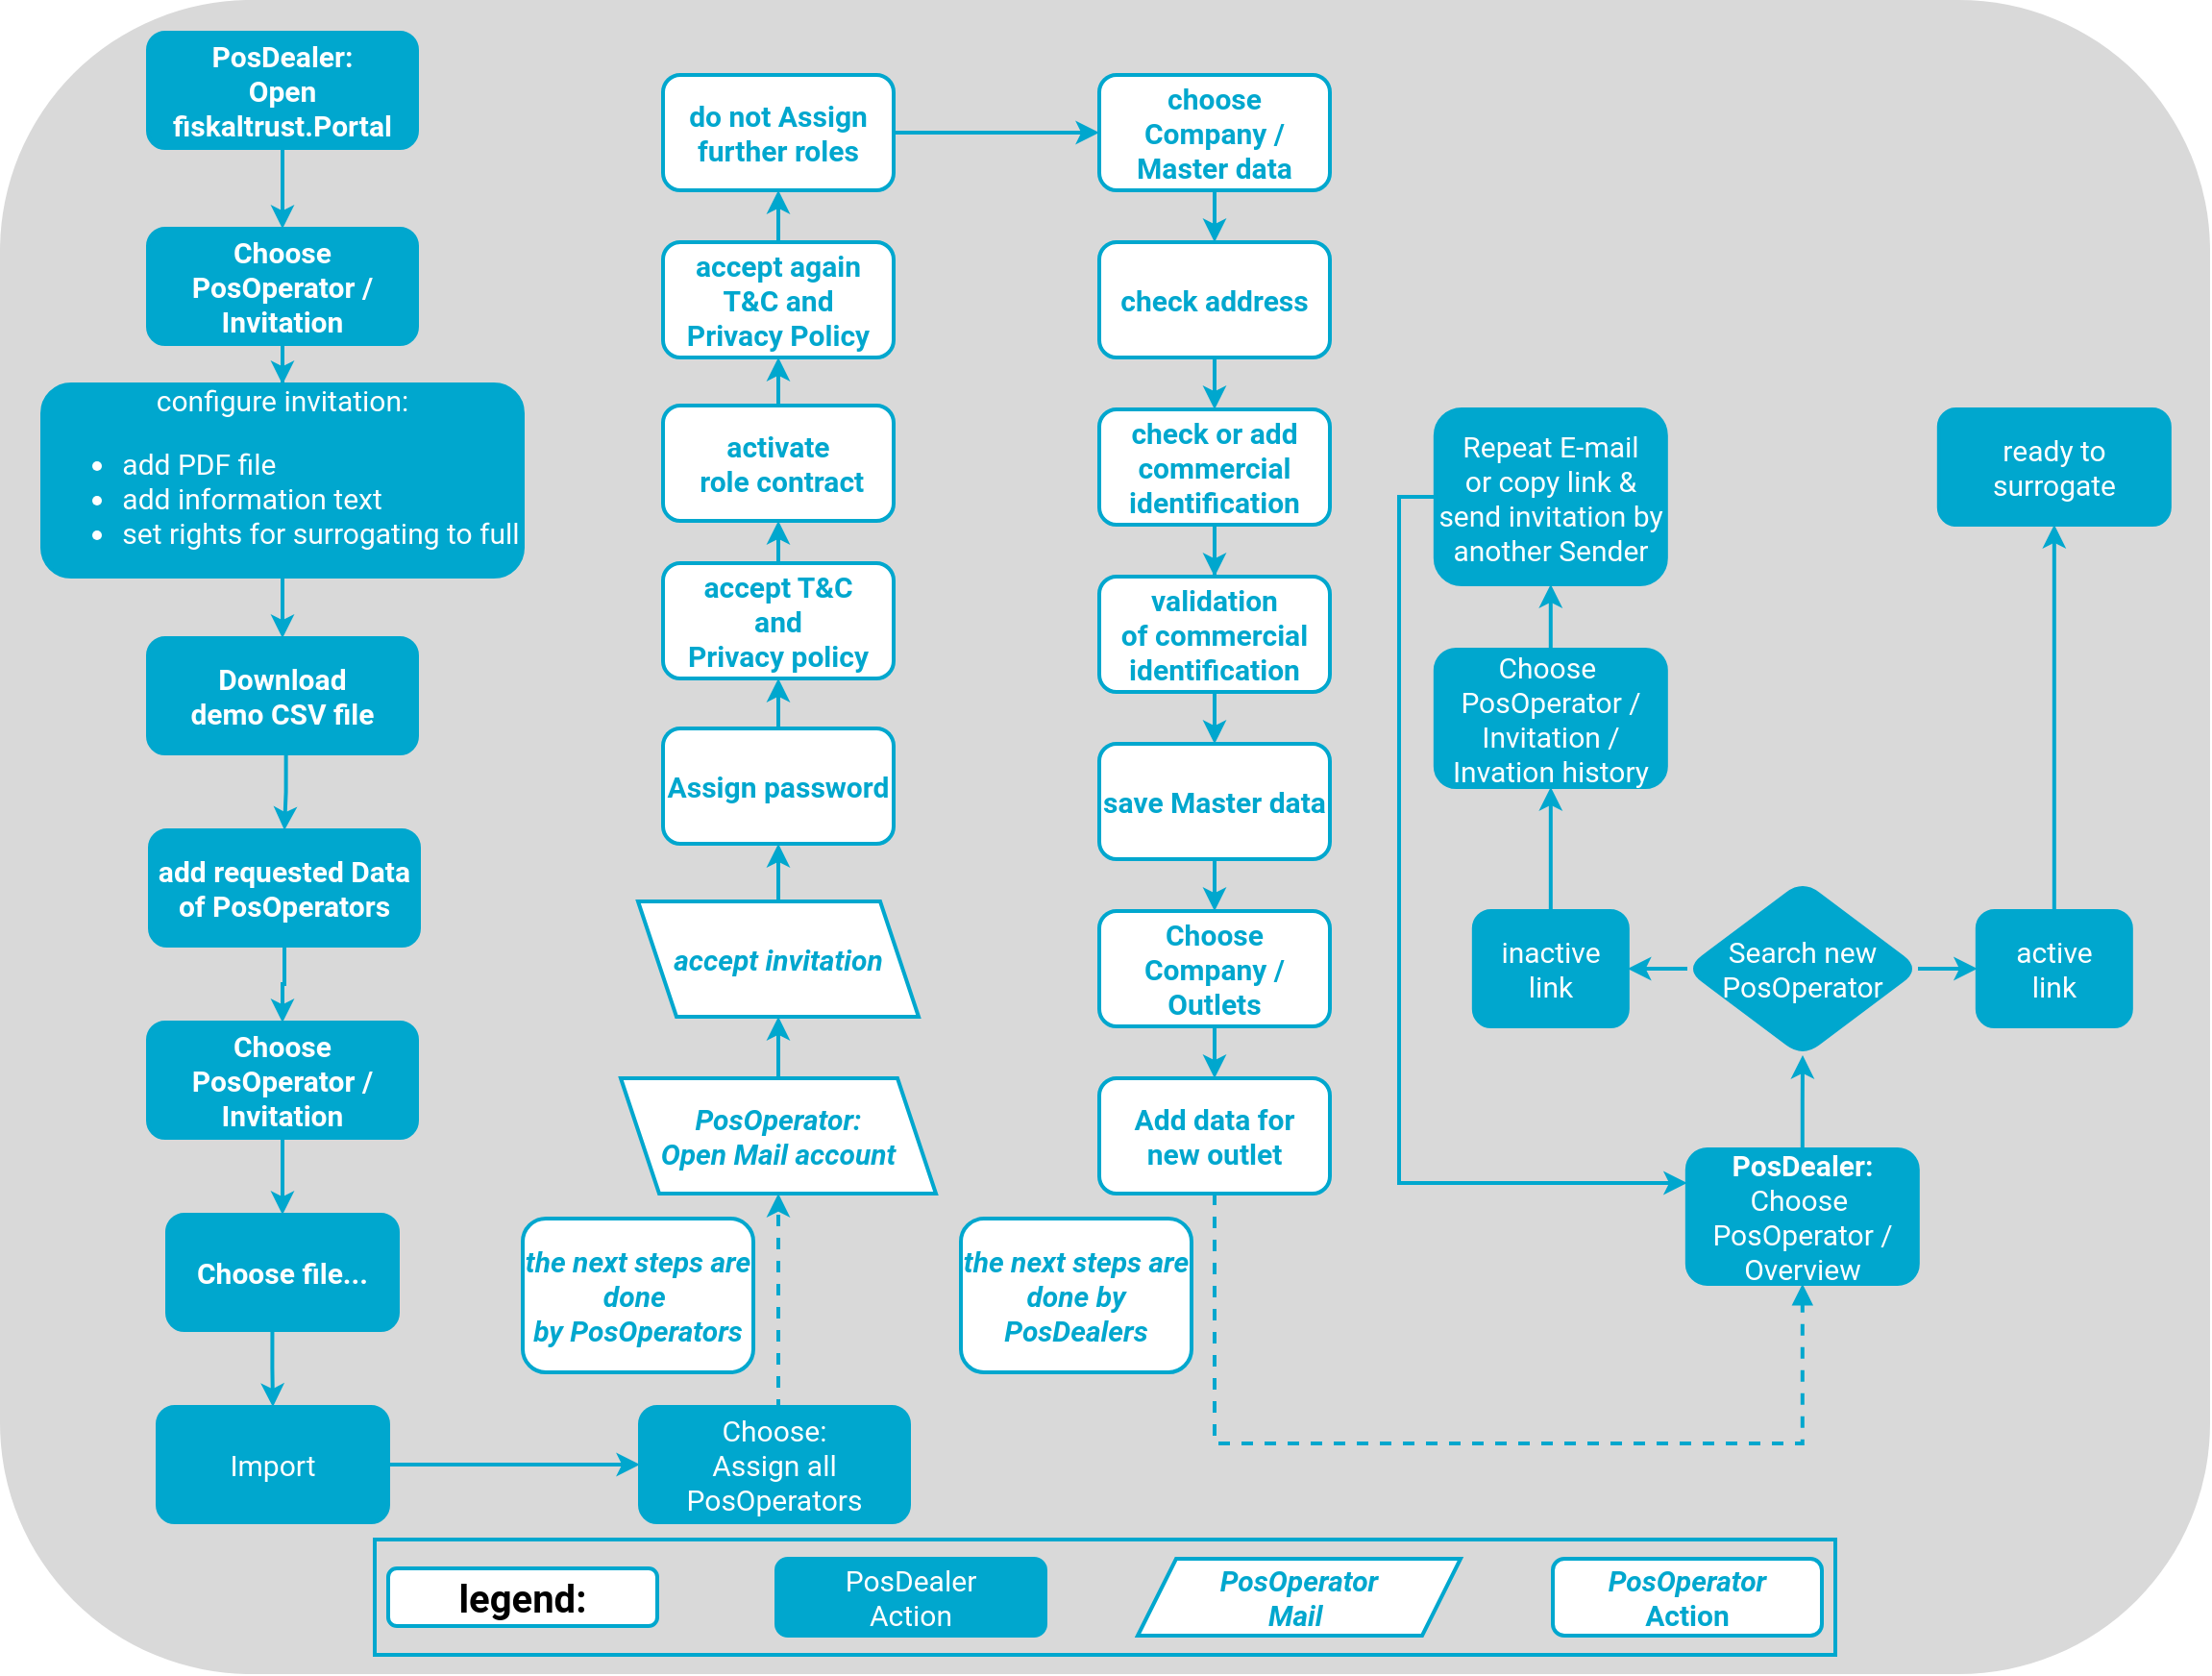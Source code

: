 <mxfile version="16.5.1" type="device"><diagram id="C5RBs43oDa-KdzZeNtuy" name="Page-1"><mxGraphModel dx="6092" dy="2385" grid="1" gridSize="10" guides="1" tooltips="1" connect="1" arrows="1" fold="1" page="1" pageScale="1" pageWidth="1169" pageHeight="827" math="0" shadow="0"><root><mxCell id="WIyWlLk6GJQsqaUBKTNV-0"/><mxCell id="WIyWlLk6GJQsqaUBKTNV-1" parent="WIyWlLk6GJQsqaUBKTNV-0"/><mxCell id="uAgd9lMxeHu8T8ckCQIQ-0" value="" style="rounded=1;whiteSpace=wrap;html=1;fillColor=#D9D9D9;strokeColor=none;" parent="WIyWlLk6GJQsqaUBKTNV-1" vertex="1"><mxGeometry x="-2350" y="-11" width="1150" height="871" as="geometry"/></mxCell><mxCell id="v3fSg9JuTYm69rFWSCnm-49" value="" style="edgeStyle=orthogonalEdgeStyle;rounded=0;orthogonalLoop=1;jettySize=auto;html=1;fontFamily=Roboto;fontSize=24;fontColor=#00A7CE;strokeColor=#00A7CE;fontStyle=1;strokeWidth=2;entryX=0.5;entryY=0;entryDx=0;entryDy=0;" parent="WIyWlLk6GJQsqaUBKTNV-1" source="v3fSg9JuTYm69rFWSCnm-47" target="uAgd9lMxeHu8T8ckCQIQ-47" edge="1"><mxGeometry relative="1" as="geometry"><mxPoint x="-2185.72" y="94.36" as="targetPoint"/></mxGeometry></mxCell><mxCell id="v3fSg9JuTYm69rFWSCnm-47" value="&lt;span style=&quot;&quot;&gt;PosDealer:&lt;/span&gt;&lt;br style=&quot;&quot;&gt;&lt;span style=&quot;&quot;&gt;Open fiskaltrust.Portal&lt;/span&gt;&lt;span style=&quot;font-size: 15px;&quot;&gt;&lt;br&gt;&lt;/span&gt;" style="whiteSpace=wrap;html=1;rounded=1;fontColor=#FFFFFF;strokeColor=#00A7CE;fillColor=#00A7CE;fontFamily=Roboto;fontSize=15;fontStyle=1;strokeWidth=2;" parent="WIyWlLk6GJQsqaUBKTNV-1" vertex="1"><mxGeometry x="-2273" y="6" width="140" height="60" as="geometry"/></mxCell><mxCell id="Mn3AqxcqX_a29lvz7Gvl-13" value="" style="edgeStyle=orthogonalEdgeStyle;rounded=0;orthogonalLoop=1;jettySize=auto;html=1;strokeColor=#00A7CE;fontStyle=1;strokeWidth=2;entryX=0.5;entryY=0;entryDx=0;entryDy=0;" parent="WIyWlLk6GJQsqaUBKTNV-1" source="v3fSg9JuTYm69rFWSCnm-54" target="v3fSg9JuTYm69rFWSCnm-65" edge="1"><mxGeometry relative="1" as="geometry"><mxPoint x="-2080.56" y="547.6" as="targetPoint"/></mxGeometry></mxCell><mxCell id="v3fSg9JuTYm69rFWSCnm-54" value="add requested Data of PosOperators" style="whiteSpace=wrap;html=1;rounded=1;fontColor=#FFFFFF;strokeColor=#00A7CE;fillColor=#00A7CE;fontFamily=Roboto;fontSize=15;fontStyle=1;strokeWidth=2;" parent="WIyWlLk6GJQsqaUBKTNV-1" vertex="1"><mxGeometry x="-2272" y="421" width="140" height="60" as="geometry"/></mxCell><mxCell id="v3fSg9JuTYm69rFWSCnm-68" value="" style="edgeStyle=orthogonalEdgeStyle;rounded=0;orthogonalLoop=1;jettySize=auto;html=1;fontFamily=Roboto;fontSize=24;fontColor=#00A7CE;strokeColor=#00A7CE;fontStyle=1;strokeWidth=2;" parent="WIyWlLk6GJQsqaUBKTNV-1" source="v3fSg9JuTYm69rFWSCnm-65" target="uAgd9lMxeHu8T8ckCQIQ-40" edge="1"><mxGeometry relative="1" as="geometry"><mxPoint x="-2136" y="663" as="targetPoint"/></mxGeometry></mxCell><mxCell id="v3fSg9JuTYm69rFWSCnm-70" value="" style="edgeStyle=orthogonalEdgeStyle;rounded=0;orthogonalLoop=1;jettySize=auto;html=1;fontFamily=Roboto;fontSize=24;fontColor=#00A7CE;strokeColor=#00A7CE;strokeWidth=2;exitX=0.456;exitY=0.983;exitDx=0;exitDy=0;exitPerimeter=0;" parent="WIyWlLk6GJQsqaUBKTNV-1" source="uAgd9lMxeHu8T8ckCQIQ-40" target="v3fSg9JuTYm69rFWSCnm-69" edge="1"><mxGeometry relative="1" as="geometry"><mxPoint x="-2196" y="693" as="sourcePoint"/></mxGeometry></mxCell><mxCell id="Mn3AqxcqX_a29lvz7Gvl-87" value="" style="edgeStyle=orthogonalEdgeStyle;rounded=0;orthogonalLoop=1;jettySize=auto;html=1;fontColor=#00A7CE;strokeColor=#00A7CE;strokeWidth=2;" parent="WIyWlLk6GJQsqaUBKTNV-1" source="v3fSg9JuTYm69rFWSCnm-69" target="v3fSg9JuTYm69rFWSCnm-89" edge="1"><mxGeometry relative="1" as="geometry"/></mxCell><mxCell id="v3fSg9JuTYm69rFWSCnm-69" value="Import" style="whiteSpace=wrap;html=1;rounded=1;fontFamily=Roboto;fontSize=15;fontColor=#FFFFFF;strokeColor=#00A7CE;fillColor=#00A7CE;strokeWidth=2;" parent="WIyWlLk6GJQsqaUBKTNV-1" vertex="1"><mxGeometry x="-2268" y="721" width="120" height="60" as="geometry"/></mxCell><mxCell id="v3fSg9JuTYm69rFWSCnm-101" value="" style="edgeStyle=orthogonalEdgeStyle;rounded=0;orthogonalLoop=1;jettySize=auto;html=1;fontFamily=Roboto;fontSize=24;fontColor=#00A7CE;strokeColor=#00A7CE;strokeWidth=2;" parent="WIyWlLk6GJQsqaUBKTNV-1" source="v3fSg9JuTYm69rFWSCnm-98" target="v3fSg9JuTYm69rFWSCnm-100" edge="1"><mxGeometry relative="1" as="geometry"/></mxCell><mxCell id="v3fSg9JuTYm69rFWSCnm-98" value="accept invitation" style="shape=parallelogram;perimeter=parallelogramPerimeter;whiteSpace=wrap;html=1;fixedSize=1;labelBackgroundColor=#;fontFamily=Roboto;fontSize=15;fontColor=#00A7CE;strokeColor=#00A7CE;fillColor=default;fontStyle=3;flipV=1;strokeWidth=2;" parent="WIyWlLk6GJQsqaUBKTNV-1" vertex="1"><mxGeometry x="-2018" y="458" width="146" height="60" as="geometry"/></mxCell><mxCell id="v3fSg9JuTYm69rFWSCnm-103" value="" style="edgeStyle=orthogonalEdgeStyle;rounded=0;orthogonalLoop=1;jettySize=auto;html=1;fontFamily=Roboto;fontSize=24;fontColor=#00A7CE;strokeColor=#00A7CE;strokeWidth=2;" parent="WIyWlLk6GJQsqaUBKTNV-1" source="v3fSg9JuTYm69rFWSCnm-100" target="v3fSg9JuTYm69rFWSCnm-102" edge="1"><mxGeometry relative="1" as="geometry"/></mxCell><mxCell id="v3fSg9JuTYm69rFWSCnm-100" value="Assign password" style="whiteSpace=wrap;html=1;rounded=1;fontFamily=Roboto;fontSize=15;fontColor=#00A7CE;fontStyle=1;strokeColor=#00A7CE;flipV=1;strokeWidth=2;" parent="WIyWlLk6GJQsqaUBKTNV-1" vertex="1"><mxGeometry x="-2005" y="368" width="120" height="60" as="geometry"/></mxCell><mxCell id="z2bu3mqi8o8vtRumku9h-1" value="" style="edgeStyle=orthogonalEdgeStyle;rounded=0;orthogonalLoop=1;jettySize=auto;html=1;strokeColor=#00A7CE;strokeWidth=2;" parent="WIyWlLk6GJQsqaUBKTNV-1" source="v3fSg9JuTYm69rFWSCnm-102" target="z2bu3mqi8o8vtRumku9h-0" edge="1"><mxGeometry relative="1" as="geometry"/></mxCell><mxCell id="v3fSg9JuTYm69rFWSCnm-102" value="accept T&amp;amp;C&lt;br&gt;and &lt;br&gt;Privacy policy" style="whiteSpace=wrap;html=1;rounded=1;fontFamily=Roboto;fontSize=15;fontColor=#00A7CE;fontStyle=1;strokeColor=#00A7CE;flipV=1;strokeWidth=2;" parent="WIyWlLk6GJQsqaUBKTNV-1" vertex="1"><mxGeometry x="-2005" y="282" width="120" height="60" as="geometry"/></mxCell><mxCell id="puUZkzGOgNQU4tXlGvYH-34" value="" style="edgeStyle=orthogonalEdgeStyle;rounded=0;orthogonalLoop=1;jettySize=auto;html=1;strokeColor=#00A7CE;strokeWidth=2;" parent="WIyWlLk6GJQsqaUBKTNV-1" source="v3fSg9JuTYm69rFWSCnm-104" target="puUZkzGOgNQU4tXlGvYH-23" edge="1"><mxGeometry relative="1" as="geometry"/></mxCell><mxCell id="v3fSg9JuTYm69rFWSCnm-104" value="choose &lt;br&gt;Company / Master data" style="whiteSpace=wrap;html=1;rounded=1;fontFamily=Roboto;fontSize=15;fontColor=#00A7CE;fontStyle=1;strokeColor=#00A7CE;flipV=1;strokeWidth=2;" parent="WIyWlLk6GJQsqaUBKTNV-1" vertex="1"><mxGeometry x="-1778" y="28" width="120" height="60" as="geometry"/></mxCell><mxCell id="Mn3AqxcqX_a29lvz7Gvl-58" value="" style="edgeStyle=orthogonalEdgeStyle;rounded=0;orthogonalLoop=1;jettySize=auto;html=1;fontColor=#00A7CE;strokeColor=#00A7CE;strokeWidth=2;" parent="WIyWlLk6GJQsqaUBKTNV-1" source="v3fSg9JuTYm69rFWSCnm-108" target="Mn3AqxcqX_a29lvz7Gvl-57" edge="1"><mxGeometry relative="1" as="geometry"/></mxCell><mxCell id="v3fSg9JuTYm69rFWSCnm-108" value="check or add commercial identification" style="whiteSpace=wrap;html=1;rounded=1;fontFamily=Roboto;fontSize=15;fontColor=#00A7CE;fontStyle=1;strokeColor=#00A7CE;strokeWidth=2;flipV=1;" parent="WIyWlLk6GJQsqaUBKTNV-1" vertex="1"><mxGeometry x="-1778" y="202" width="120" height="60" as="geometry"/></mxCell><mxCell id="v3fSg9JuTYm69rFWSCnm-120" value="" style="edgeStyle=orthogonalEdgeStyle;rounded=0;orthogonalLoop=1;jettySize=auto;html=1;fontFamily=Roboto;fontSize=15;fontColor=#00A7CE;strokeColor=#00A7CE;strokeWidth=2;dashed=1;exitX=0.5;exitY=0;exitDx=0;exitDy=0;entryX=0.5;entryY=1;entryDx=0;entryDy=0;" parent="WIyWlLk6GJQsqaUBKTNV-1" source="v3fSg9JuTYm69rFWSCnm-89" target="puUZkzGOgNQU4tXlGvYH-32" edge="1"><mxGeometry relative="1" as="geometry"><mxPoint x="-1690" y="901" as="targetPoint"/><Array as="points"><mxPoint x="-1945" y="721"/></Array></mxGeometry></mxCell><mxCell id="z2bu3mqi8o8vtRumku9h-3" value="" style="edgeStyle=orthogonalEdgeStyle;rounded=0;orthogonalLoop=1;jettySize=auto;html=1;fontColor=#00A7CE;strokeColor=#00A7CE;strokeWidth=2;" parent="WIyWlLk6GJQsqaUBKTNV-1" source="z2bu3mqi8o8vtRumku9h-0" target="z2bu3mqi8o8vtRumku9h-2" edge="1"><mxGeometry relative="1" as="geometry"/></mxCell><mxCell id="z2bu3mqi8o8vtRumku9h-0" value="&lt;span&gt;activate&lt;br&gt;&amp;nbsp;role contract&lt;/span&gt;" style="whiteSpace=wrap;html=1;rounded=1;fontFamily=Roboto;fontSize=15;fontColor=#00A7CE;fontStyle=1;strokeColor=#00A7CE;flipV=1;strokeWidth=2;" parent="WIyWlLk6GJQsqaUBKTNV-1" vertex="1"><mxGeometry x="-2005" y="200" width="120" height="60" as="geometry"/></mxCell><mxCell id="z2bu3mqi8o8vtRumku9h-6" value="" style="edgeStyle=orthogonalEdgeStyle;rounded=0;orthogonalLoop=1;jettySize=auto;html=1;fontColor=#00A7CE;strokeColor=#00A7CE;strokeWidth=2;" parent="WIyWlLk6GJQsqaUBKTNV-1" source="z2bu3mqi8o8vtRumku9h-2" target="z2bu3mqi8o8vtRumku9h-5" edge="1"><mxGeometry relative="1" as="geometry"/></mxCell><mxCell id="z2bu3mqi8o8vtRumku9h-2" value="&lt;span&gt;accept again&lt;br&gt;T&amp;amp;C&amp;nbsp;&lt;/span&gt;&lt;span&gt;and &lt;br&gt;Privacy Policy&lt;/span&gt;" style="whiteSpace=wrap;html=1;rounded=1;fontFamily=Roboto;fontSize=15;fontColor=#00A7CE;fontStyle=1;strokeColor=#00A7CE;flipV=1;strokeWidth=2;" parent="WIyWlLk6GJQsqaUBKTNV-1" vertex="1"><mxGeometry x="-2005" y="115" width="120" height="60" as="geometry"/></mxCell><mxCell id="puUZkzGOgNQU4tXlGvYH-30" value="" style="edgeStyle=orthogonalEdgeStyle;rounded=0;orthogonalLoop=1;jettySize=auto;html=1;strokeColor=#00A7CE;strokeWidth=2;" parent="WIyWlLk6GJQsqaUBKTNV-1" source="z2bu3mqi8o8vtRumku9h-5" target="v3fSg9JuTYm69rFWSCnm-104" edge="1"><mxGeometry relative="1" as="geometry"/></mxCell><mxCell id="z2bu3mqi8o8vtRumku9h-5" value="&lt;h4&gt;do not&amp;nbsp;Assign further roles&lt;/h4&gt;" style="whiteSpace=wrap;html=1;rounded=1;fontFamily=Roboto;fontSize=15;fontColor=#00A7CE;fontStyle=1;strokeColor=#00A7CE;flipV=1;strokeWidth=2;" parent="WIyWlLk6GJQsqaUBKTNV-1" vertex="1"><mxGeometry x="-2005" y="28" width="120" height="60" as="geometry"/></mxCell><mxCell id="puUZkzGOgNQU4tXlGvYH-8" value="" style="edgeStyle=orthogonalEdgeStyle;rounded=0;orthogonalLoop=1;jettySize=auto;html=1;strokeColor=#00A7CE;strokeWidth=2;" parent="WIyWlLk6GJQsqaUBKTNV-1" source="Mn3AqxcqX_a29lvz7Gvl-14" target="puUZkzGOgNQU4tXlGvYH-7" edge="1"><mxGeometry relative="1" as="geometry"/></mxCell><mxCell id="Mn3AqxcqX_a29lvz7Gvl-14" value="save Master data" style="whiteSpace=wrap;html=1;rounded=1;fontFamily=Roboto;fontSize=15;fontColor=#00A7CE;fontStyle=1;strokeColor=#00A7CE;strokeWidth=2;" parent="WIyWlLk6GJQsqaUBKTNV-1" vertex="1"><mxGeometry x="-1778" y="376" width="120" height="60" as="geometry"/></mxCell><mxCell id="Mn3AqxcqX_a29lvz7Gvl-69" value="" style="edgeStyle=orthogonalEdgeStyle;rounded=0;orthogonalLoop=1;jettySize=auto;html=1;fontColor=#00A7CE;strokeColor=#00A7CE;strokeWidth=2;entryX=0.5;entryY=0;entryDx=0;entryDy=0;" parent="WIyWlLk6GJQsqaUBKTNV-1" source="Mn3AqxcqX_a29lvz7Gvl-57" target="Mn3AqxcqX_a29lvz7Gvl-14" edge="1"><mxGeometry relative="1" as="geometry"><mxPoint x="-1708" y="500" as="targetPoint"/></mxGeometry></mxCell><mxCell id="Mn3AqxcqX_a29lvz7Gvl-57" value="validation&lt;br&gt;of commercial identification" style="whiteSpace=wrap;html=1;rounded=1;fontFamily=Roboto;fontSize=15;fontColor=#00A7CE;fontStyle=1;strokeColor=#00A7CE;strokeWidth=2;" parent="WIyWlLk6GJQsqaUBKTNV-1" vertex="1"><mxGeometry x="-1778" y="289" width="120" height="60" as="geometry"/></mxCell><mxCell id="Mn3AqxcqX_a29lvz7Gvl-68" value="" style="edgeStyle=orthogonalEdgeStyle;rounded=0;orthogonalLoop=1;jettySize=auto;html=1;fontFamily=Roboto;fontSize=24;fontColor=#00A7CE;strokeColor=#00A7CE;endArrow=none;strokeWidth=2;" parent="WIyWlLk6GJQsqaUBKTNV-1" source="v3fSg9JuTYm69rFWSCnm-108" target="Mn3AqxcqX_a29lvz7Gvl-57" edge="1"><mxGeometry relative="1" as="geometry"><mxPoint x="-1444" y="352" as="sourcePoint"/><mxPoint x="-1444" y="481.0" as="targetPoint"/></mxGeometry></mxCell><mxCell id="v3fSg9JuTYm69rFWSCnm-89" value="Choose:&lt;br&gt;Assign all PosOperators" style="whiteSpace=wrap;html=1;rounded=1;fontFamily=Roboto;fontSize=15;fontColor=#FFFFFF;strokeColor=#00A7CE;fillColor=#00A7CE;flipV=1;strokeWidth=2;" parent="WIyWlLk6GJQsqaUBKTNV-1" vertex="1"><mxGeometry x="-2017" y="721" width="140" height="60" as="geometry"/></mxCell><mxCell id="puUZkzGOgNQU4tXlGvYH-10" value="" style="edgeStyle=orthogonalEdgeStyle;rounded=0;orthogonalLoop=1;jettySize=auto;html=1;strokeColor=#00A7CE;strokeWidth=2;" parent="WIyWlLk6GJQsqaUBKTNV-1" source="puUZkzGOgNQU4tXlGvYH-7" target="puUZkzGOgNQU4tXlGvYH-9" edge="1"><mxGeometry relative="1" as="geometry"/></mxCell><mxCell id="puUZkzGOgNQU4tXlGvYH-7" value="Choose Company / Outlets" style="whiteSpace=wrap;html=1;rounded=1;fontFamily=Roboto;fontSize=15;fontColor=#00A7CE;fontStyle=1;strokeColor=#00A7CE;strokeWidth=2;" parent="WIyWlLk6GJQsqaUBKTNV-1" vertex="1"><mxGeometry x="-1778" y="463" width="120" height="60" as="geometry"/></mxCell><mxCell id="puUZkzGOgNQU4tXlGvYH-9" value="Add data for&lt;br&gt;new outlet" style="whiteSpace=wrap;html=1;rounded=1;fontFamily=Roboto;fontSize=15;fontColor=#00A7CE;fontStyle=1;strokeColor=#00A7CE;strokeWidth=2;" parent="WIyWlLk6GJQsqaUBKTNV-1" vertex="1"><mxGeometry x="-1778" y="550" width="120" height="60" as="geometry"/></mxCell><mxCell id="puUZkzGOgNQU4tXlGvYH-37" value="" style="edgeStyle=orthogonalEdgeStyle;rounded=0;orthogonalLoop=1;jettySize=auto;html=1;strokeColor=#00A7CE;strokeWidth=2;" parent="WIyWlLk6GJQsqaUBKTNV-1" source="puUZkzGOgNQU4tXlGvYH-23" target="v3fSg9JuTYm69rFWSCnm-108" edge="1"><mxGeometry relative="1" as="geometry"/></mxCell><mxCell id="puUZkzGOgNQU4tXlGvYH-23" value="check address" style="whiteSpace=wrap;html=1;rounded=1;fontFamily=Roboto;fontSize=15;fontColor=#00A7CE;fontStyle=1;strokeColor=#00A7CE;strokeWidth=2;flipV=1;" parent="WIyWlLk6GJQsqaUBKTNV-1" vertex="1"><mxGeometry x="-1778" y="115" width="120" height="60" as="geometry"/></mxCell><mxCell id="puUZkzGOgNQU4tXlGvYH-36" value="" style="edgeStyle=orthogonalEdgeStyle;rounded=0;orthogonalLoop=1;jettySize=auto;html=1;strokeColor=#00A7CE;strokeWidth=2;exitX=0.5;exitY=0;exitDx=0;exitDy=0;" parent="WIyWlLk6GJQsqaUBKTNV-1" source="puUZkzGOgNQU4tXlGvYH-32" target="v3fSg9JuTYm69rFWSCnm-98" edge="1"><mxGeometry relative="1" as="geometry"><mxPoint x="-1957" y="545" as="sourcePoint"/></mxGeometry></mxCell><mxCell id="puUZkzGOgNQU4tXlGvYH-32" value="PosOperator:&lt;br&gt;Open Mail account" style="shape=parallelogram;perimeter=parallelogramPerimeter;whiteSpace=wrap;html=1;fixedSize=1;labelBackgroundColor=#;fontFamily=Roboto;fontSize=15;fontColor=#00A7CE;strokeColor=#00A7CE;fillColor=default;fontStyle=3;flipV=1;strokeWidth=2;" parent="WIyWlLk6GJQsqaUBKTNV-1" vertex="1"><mxGeometry x="-2027" y="550" width="164" height="60" as="geometry"/></mxCell><mxCell id="uAgd9lMxeHu8T8ckCQIQ-1" value="" style="group" parent="WIyWlLk6GJQsqaUBKTNV-1" vertex="1" connectable="0"><mxGeometry x="-2155" y="790" width="760" height="60" as="geometry"/></mxCell><mxCell id="uAgd9lMxeHu8T8ckCQIQ-2" value="" style="rounded=0;whiteSpace=wrap;html=1;fillColor=none;strokeWidth=2;strokeColor=#00A7CE;" parent="uAgd9lMxeHu8T8ckCQIQ-1" vertex="1"><mxGeometry width="760" height="60" as="geometry"/></mxCell><mxCell id="uAgd9lMxeHu8T8ckCQIQ-3" value="&lt;span style=&quot;font-size: 15px&quot;&gt;PosDealer&lt;br&gt;Action&lt;/span&gt;" style="whiteSpace=wrap;html=1;rounded=1;fontFamily=Roboto;fontSize=15;fontColor=#FFFFFF;strokeColor=#00A7CE;fillColor=#00A7CE;strokeWidth=2;" parent="uAgd9lMxeHu8T8ckCQIQ-1" vertex="1"><mxGeometry x="209" y="10" width="140" height="40" as="geometry"/></mxCell><mxCell id="uAgd9lMxeHu8T8ckCQIQ-4" value="&lt;i&gt;PosOperator&lt;br&gt;&lt;/i&gt;Action" style="whiteSpace=wrap;html=1;rounded=1;fontFamily=Roboto;fontStyle=1;fontSize=15;fontColor=#00A7CE;strokeColor=#00A7CE;strokeWidth=2;" parent="uAgd9lMxeHu8T8ckCQIQ-1" vertex="1"><mxGeometry x="613" y="10" width="140" height="40" as="geometry"/></mxCell><mxCell id="uAgd9lMxeHu8T8ckCQIQ-5" value="&lt;font style=&quot;font-size: 20px&quot;&gt;legend:&lt;/font&gt;" style="whiteSpace=wrap;html=1;rounded=1;fontFamily=Roboto;fontStyle=1;fontSize=15;strokeWidth=2;strokeColor=#00A7CE;" parent="uAgd9lMxeHu8T8ckCQIQ-1" vertex="1"><mxGeometry x="7" y="15" width="140" height="30" as="geometry"/></mxCell><mxCell id="uAgd9lMxeHu8T8ckCQIQ-6" value="PosOperator&lt;br&gt;Mail&amp;nbsp;" style="shape=parallelogram;perimeter=parallelogramPerimeter;whiteSpace=wrap;html=1;fixedSize=1;labelBackgroundColor=#;fontFamily=Roboto;fontSize=15;fontColor=#00A7CE;strokeColor=#00A7CE;fillColor=default;fontStyle=3;strokeWidth=2;" parent="uAgd9lMxeHu8T8ckCQIQ-1" vertex="1"><mxGeometry x="397" y="10" width="168" height="40" as="geometry"/></mxCell><mxCell id="uAgd9lMxeHu8T8ckCQIQ-7" value="&lt;div&gt;&lt;i&gt;the next steps are done&amp;nbsp;&lt;/i&gt;&lt;/div&gt;&lt;div&gt;&lt;i&gt;by PosOperators&lt;/i&gt;&lt;/div&gt;" style="whiteSpace=wrap;html=1;rounded=1;fontFamily=Roboto;fontStyle=1;fontSize=15;fontColor=#00A7CE;strokeColor=#00A7CE;strokeWidth=2;" parent="WIyWlLk6GJQsqaUBKTNV-1" vertex="1"><mxGeometry x="-2078" y="623" width="120" height="80" as="geometry"/></mxCell><mxCell id="v3fSg9JuTYm69rFWSCnm-65" value="Choose&lt;br&gt;PosOperator / Invitation" style="whiteSpace=wrap;html=1;rounded=1;fontFamily=Roboto;fontSize=15;fontColor=#FFFFFF;strokeColor=#00A7CE;fillColor=#00A7CE;fontStyle=1;strokeWidth=2;" parent="WIyWlLk6GJQsqaUBKTNV-1" vertex="1"><mxGeometry x="-2273" y="521" width="140" height="60" as="geometry"/></mxCell><mxCell id="uAgd9lMxeHu8T8ckCQIQ-24" value="" style="edgeStyle=orthogonalEdgeStyle;rounded=0;orthogonalLoop=1;jettySize=auto;html=1;fontColor=#00A7CE;strokeColor=#00A7CE;strokeWidth=2;entryX=0.5;entryY=1;entryDx=0;entryDy=0;exitX=0.5;exitY=0;exitDx=0;exitDy=0;" parent="WIyWlLk6GJQsqaUBKTNV-1" source="uAgd9lMxeHu8T8ckCQIQ-31" target="uAgd9lMxeHu8T8ckCQIQ-30" edge="1"><mxGeometry relative="1" as="geometry"><mxPoint x="-1544.45" y="278.034" as="targetPoint"/><mxPoint x="-1544.09" y="336" as="sourcePoint"/><Array as="points"/></mxGeometry></mxCell><mxCell id="uAgd9lMxeHu8T8ckCQIQ-25" style="edgeStyle=orthogonalEdgeStyle;rounded=0;orthogonalLoop=1;jettySize=auto;html=1;entryX=0;entryY=0.25;entryDx=0;entryDy=0;strokeColor=#00A7CE;strokeWidth=2;exitX=0;exitY=0.5;exitDx=0;exitDy=0;" parent="WIyWlLk6GJQsqaUBKTNV-1" source="uAgd9lMxeHu8T8ckCQIQ-27" target="uAgd9lMxeHu8T8ckCQIQ-33" edge="1"><mxGeometry relative="1" as="geometry"><mxPoint x="-1583.09" y="122.5" as="sourcePoint"/><mxPoint x="-1410.09" y="604.5" as="targetPoint"/><Array as="points"><mxPoint x="-1622" y="247"/><mxPoint x="-1622" y="605"/></Array></mxGeometry></mxCell><mxCell id="uAgd9lMxeHu8T8ckCQIQ-26" value="" style="edgeStyle=orthogonalEdgeStyle;rounded=0;orthogonalLoop=1;jettySize=auto;html=1;strokeColor=#00A7CE;fontColor=#00A7CE;strokeWidth=2;entryX=0.5;entryY=1;entryDx=0;entryDy=0;exitX=0.5;exitY=0;exitDx=0;exitDy=0;" parent="WIyWlLk6GJQsqaUBKTNV-1" source="uAgd9lMxeHu8T8ckCQIQ-29" target="uAgd9lMxeHu8T8ckCQIQ-28" edge="1"><mxGeometry relative="1" as="geometry"><mxPoint x="-1282.09" y="336" as="sourcePoint"/><mxPoint x="-1272" y="140" as="targetPoint"/><Array as="points"/></mxGeometry></mxCell><mxCell id="uAgd9lMxeHu8T8ckCQIQ-27" value="Repeat E-mail&lt;br&gt;or copy link &amp;amp; send invitation by another Sender" style="whiteSpace=wrap;html=1;rounded=1;fontFamily=Roboto;fontSize=15;fontColor=#FFFFFF;strokeColor=#00A7CE;fillColor=#00A7CE;strokeWidth=2;" parent="WIyWlLk6GJQsqaUBKTNV-1" vertex="1"><mxGeometry x="-1603.09" y="202" width="120" height="91" as="geometry"/></mxCell><mxCell id="uAgd9lMxeHu8T8ckCQIQ-28" value="ready to surrogate" style="whiteSpace=wrap;html=1;fontSize=15;fontFamily=Roboto;fillColor=#00A7CE;strokeColor=#00A7CE;fontColor=#FFFFFF;rounded=1;strokeWidth=2;" parent="WIyWlLk6GJQsqaUBKTNV-1" vertex="1"><mxGeometry x="-1341.09" y="202" width="120" height="60" as="geometry"/></mxCell><mxCell id="uAgd9lMxeHu8T8ckCQIQ-29" value="active&lt;br&gt;link" style="whiteSpace=wrap;html=1;rounded=1;fontFamily=Roboto;fontSize=15;fontColor=#FFFFFF;strokeColor=#00A7CE;fillColor=#00A7CE;strokeWidth=2;" parent="WIyWlLk6GJQsqaUBKTNV-1" vertex="1"><mxGeometry x="-1321.09" y="463" width="80" height="60" as="geometry"/></mxCell><mxCell id="uAgd9lMxeHu8T8ckCQIQ-60" value="" style="edgeStyle=orthogonalEdgeStyle;shape=connector;rounded=0;orthogonalLoop=1;jettySize=auto;html=1;labelBackgroundColor=default;fontFamily=Helvetica;fontSize=11;fontColor=#00A7CE;endArrow=classic;strokeColor=#00A7CE;strokeWidth=2;" parent="WIyWlLk6GJQsqaUBKTNV-1" source="uAgd9lMxeHu8T8ckCQIQ-30" target="uAgd9lMxeHu8T8ckCQIQ-27" edge="1"><mxGeometry relative="1" as="geometry"/></mxCell><mxCell id="uAgd9lMxeHu8T8ckCQIQ-30" value="Choose&amp;nbsp;&lt;br&gt;PosOperator / Invitation / Invation history" style="whiteSpace=wrap;html=1;rounded=1;fontFamily=Roboto;fontSize=15;fontColor=#FFFFFF;strokeColor=#00A7CE;fillColor=#00A7CE;strokeWidth=2;" parent="WIyWlLk6GJQsqaUBKTNV-1" vertex="1"><mxGeometry x="-1603.09" y="327" width="120" height="71.5" as="geometry"/></mxCell><mxCell id="uAgd9lMxeHu8T8ckCQIQ-31" value="inactive&lt;br&gt;link" style="whiteSpace=wrap;html=1;rounded=1;fontFamily=Roboto;fontSize=15;fontColor=#FFFFFF;strokeColor=#00A7CE;fillColor=#00A7CE;strokeWidth=2;" parent="WIyWlLk6GJQsqaUBKTNV-1" vertex="1"><mxGeometry x="-1583.09" y="463" width="80" height="60" as="geometry"/></mxCell><mxCell id="uAgd9lMxeHu8T8ckCQIQ-58" value="" style="edgeStyle=orthogonalEdgeStyle;rounded=0;orthogonalLoop=1;jettySize=auto;html=1;strokeColor=#00A7CE;fontColor=#00A7CE;strokeWidth=2;" parent="WIyWlLk6GJQsqaUBKTNV-1" source="uAgd9lMxeHu8T8ckCQIQ-32" target="uAgd9lMxeHu8T8ckCQIQ-29" edge="1"><mxGeometry relative="1" as="geometry"/></mxCell><mxCell id="uAgd9lMxeHu8T8ckCQIQ-59" value="" style="edgeStyle=orthogonalEdgeStyle;rounded=0;orthogonalLoop=1;jettySize=auto;html=1;strokeColor=#00A7CE;fontColor=#00A7CE;strokeWidth=2;" parent="WIyWlLk6GJQsqaUBKTNV-1" source="uAgd9lMxeHu8T8ckCQIQ-32" target="uAgd9lMxeHu8T8ckCQIQ-31" edge="1"><mxGeometry relative="1" as="geometry"/></mxCell><mxCell id="uAgd9lMxeHu8T8ckCQIQ-32" value="Search new PosOperator" style="rhombus;whiteSpace=wrap;html=1;rounded=1;fontFamily=Roboto;fontSize=15;fontColor=#FFFFFF;strokeColor=#00A7CE;fillColor=#00A7CE;strokeWidth=2;" parent="WIyWlLk6GJQsqaUBKTNV-1" vertex="1"><mxGeometry x="-1472" y="448" width="120" height="90" as="geometry"/></mxCell><mxCell id="uAgd9lMxeHu8T8ckCQIQ-57" style="edgeStyle=orthogonalEdgeStyle;rounded=0;orthogonalLoop=1;jettySize=auto;html=1;entryX=0.5;entryY=1;entryDx=0;entryDy=0;strokeColor=#00A7CE;fontColor=#00A7CE;strokeWidth=2;" parent="WIyWlLk6GJQsqaUBKTNV-1" source="uAgd9lMxeHu8T8ckCQIQ-33" target="uAgd9lMxeHu8T8ckCQIQ-32" edge="1"><mxGeometry relative="1" as="geometry"/></mxCell><mxCell id="uAgd9lMxeHu8T8ckCQIQ-33" value="&lt;span style=&quot;font-weight: 700&quot;&gt;PosDealer:&lt;br&gt;&lt;/span&gt;Choose&amp;nbsp;&lt;br&gt;PosOperator / Overview" style="whiteSpace=wrap;html=1;rounded=1;fontFamily=Roboto;fontSize=15;fontColor=#FFFFFF;strokeColor=#00A7CE;fillColor=#00A7CE;strokeWidth=2;" parent="WIyWlLk6GJQsqaUBKTNV-1" vertex="1"><mxGeometry x="-1472.09" y="587" width="120" height="70" as="geometry"/></mxCell><mxCell id="uAgd9lMxeHu8T8ckCQIQ-45" style="edgeStyle=orthogonalEdgeStyle;rounded=0;orthogonalLoop=1;jettySize=auto;html=1;entryX=0.5;entryY=0;entryDx=0;entryDy=0;strokeColor=#00A7CE;fontColor=#00A7CE;strokeWidth=2;exitX=0.513;exitY=0.971;exitDx=0;exitDy=0;exitPerimeter=0;" parent="WIyWlLk6GJQsqaUBKTNV-1" source="uAgd9lMxeHu8T8ckCQIQ-49" target="v3fSg9JuTYm69rFWSCnm-54" edge="1"><mxGeometry relative="1" as="geometry"><mxPoint x="-2126" y="398" as="sourcePoint"/></mxGeometry></mxCell><mxCell id="uAgd9lMxeHu8T8ckCQIQ-40" value="Choose file..." style="whiteSpace=wrap;html=1;rounded=1;fontFamily=Roboto;fontSize=15;fontColor=#FFFFFF;strokeColor=#00A7CE;fillColor=#00A7CE;fontStyle=1;strokeWidth=2;" parent="WIyWlLk6GJQsqaUBKTNV-1" vertex="1"><mxGeometry x="-2263" y="621" width="120" height="60" as="geometry"/></mxCell><mxCell id="uAgd9lMxeHu8T8ckCQIQ-50" value="" style="edgeStyle=orthogonalEdgeStyle;rounded=0;orthogonalLoop=1;jettySize=auto;html=1;strokeColor=#00A7CE;fontColor=#00A7CE;strokeWidth=2;" parent="WIyWlLk6GJQsqaUBKTNV-1" source="uAgd9lMxeHu8T8ckCQIQ-47" target="uAgd9lMxeHu8T8ckCQIQ-48" edge="1"><mxGeometry relative="1" as="geometry"/></mxCell><mxCell id="uAgd9lMxeHu8T8ckCQIQ-47" value="Choose&lt;br&gt;PosOperator / Invitation" style="whiteSpace=wrap;html=1;rounded=1;fontFamily=Roboto;fontSize=15;fontColor=#FFFFFF;strokeColor=#00A7CE;fillColor=#00A7CE;fontStyle=1;strokeWidth=2;" parent="WIyWlLk6GJQsqaUBKTNV-1" vertex="1"><mxGeometry x="-2273" y="108" width="140" height="60" as="geometry"/></mxCell><mxCell id="uAgd9lMxeHu8T8ckCQIQ-51" value="" style="edgeStyle=orthogonalEdgeStyle;rounded=0;orthogonalLoop=1;jettySize=auto;html=1;strokeColor=#00A7CE;fontColor=#00A7CE;strokeWidth=2;" parent="WIyWlLk6GJQsqaUBKTNV-1" source="uAgd9lMxeHu8T8ckCQIQ-48" target="uAgd9lMxeHu8T8ckCQIQ-49" edge="1"><mxGeometry relative="1" as="geometry"/></mxCell><mxCell id="uAgd9lMxeHu8T8ckCQIQ-48" value="configure invitation:&lt;br&gt;&lt;ul&gt;&lt;li style=&quot;text-align: left&quot;&gt;&lt;span&gt;add PDF file&lt;/span&gt;&lt;br&gt;&lt;/li&gt;&lt;li style=&quot;text-align: left&quot;&gt;add information&amp;nbsp;text&lt;/li&gt;&lt;li style=&quot;text-align: left&quot;&gt;set rights for surrogating to full&lt;/li&gt;&lt;/ul&gt;" style="whiteSpace=wrap;html=1;rounded=1;fontFamily=Roboto;fontSize=15;fontColor=#FFFFFF;strokeColor=#00A7CE;fillColor=#00A7CE;strokeWidth=2;" parent="WIyWlLk6GJQsqaUBKTNV-1" vertex="1"><mxGeometry x="-2328" y="189" width="250" height="100" as="geometry"/></mxCell><mxCell id="uAgd9lMxeHu8T8ckCQIQ-49" value="Download &lt;br&gt;demo CSV file" style="whiteSpace=wrap;html=1;rounded=1;fontFamily=Roboto;fontSize=15;fontColor=#FFFFFF;strokeColor=#00A7CE;fillColor=#00A7CE;fontStyle=1;strokeWidth=2;" parent="WIyWlLk6GJQsqaUBKTNV-1" vertex="1"><mxGeometry x="-2273" y="321" width="140" height="60" as="geometry"/></mxCell><mxCell id="uAgd9lMxeHu8T8ckCQIQ-61" value="&lt;div&gt;&lt;i&gt;the next steps are&lt;/i&gt;&lt;/div&gt;&lt;div&gt;&lt;i&gt;done by PosDealers&lt;/i&gt;&lt;/div&gt;" style="whiteSpace=wrap;html=1;rounded=1;fontFamily=Roboto;fontStyle=1;fontSize=15;fontColor=#00A7CE;strokeColor=#00A7CE;strokeWidth=2;" parent="WIyWlLk6GJQsqaUBKTNV-1" vertex="1"><mxGeometry x="-1850" y="623" width="120" height="80" as="geometry"/></mxCell><mxCell id="uAgd9lMxeHu8T8ckCQIQ-62" value="" style="edgeStyle=orthogonalEdgeStyle;rounded=0;orthogonalLoop=1;jettySize=auto;html=1;strokeColor=#00A7CE;strokeWidth=2;dashed=1;entryX=0.5;entryY=1;entryDx=0;entryDy=0;exitX=0.5;exitY=1;exitDx=0;exitDy=0;endArrow=block;endFill=1;" parent="WIyWlLk6GJQsqaUBKTNV-1" source="puUZkzGOgNQU4tXlGvYH-9" target="uAgd9lMxeHu8T8ckCQIQ-33" edge="1"><mxGeometry relative="1" as="geometry"><mxPoint x="-1718" y="610" as="sourcePoint"/><mxPoint x="-1412.09" y="657" as="targetPoint"/><Array as="points"><mxPoint x="-1718" y="740"/><mxPoint x="-1412" y="740"/></Array></mxGeometry></mxCell></root></mxGraphModel></diagram></mxfile>